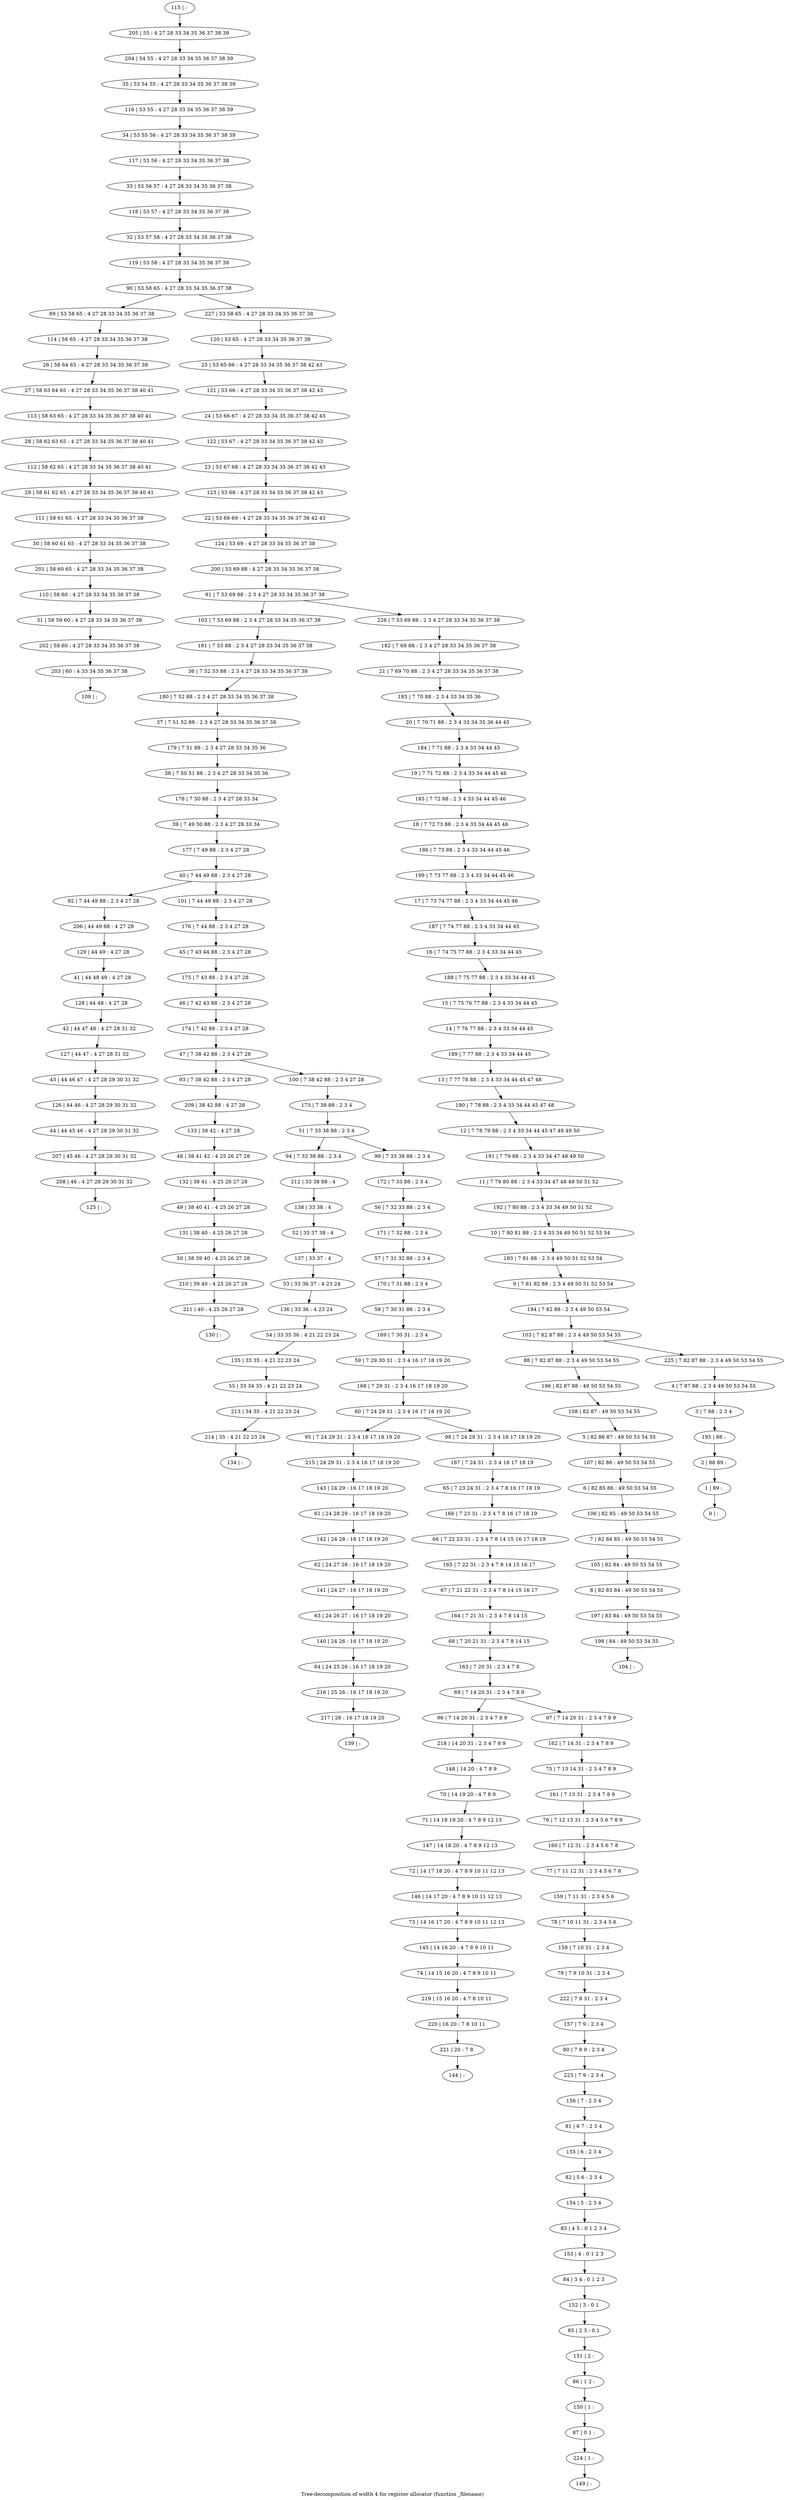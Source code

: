 digraph G {
graph [label="Tree-decomposition of width 4 for register allocator (function _filename)"]
0[label="0 | : "];
1[label="1 | 89 : "];
2[label="2 | 88 89 : "];
3[label="3 | 7 88 : 2 3 4 "];
4[label="4 | 7 87 88 : 2 3 4 49 50 53 54 55 "];
5[label="5 | 82 86 87 : 49 50 53 54 55 "];
6[label="6 | 82 85 86 : 49 50 53 54 55 "];
7[label="7 | 82 84 85 : 49 50 53 54 55 "];
8[label="8 | 82 83 84 : 49 50 53 54 55 "];
9[label="9 | 7 81 82 88 : 2 3 4 49 50 51 52 53 54 "];
10[label="10 | 7 80 81 88 : 2 3 4 33 34 49 50 51 52 53 54 "];
11[label="11 | 7 79 80 88 : 2 3 4 33 34 47 48 49 50 51 52 "];
12[label="12 | 7 78 79 88 : 2 3 4 33 34 44 45 47 48 49 50 "];
13[label="13 | 7 77 78 88 : 2 3 4 33 34 44 45 47 48 "];
14[label="14 | 7 76 77 88 : 2 3 4 33 34 44 45 "];
15[label="15 | 7 75 76 77 88 : 2 3 4 33 34 44 45 "];
16[label="16 | 7 74 75 77 88 : 2 3 4 33 34 44 45 "];
17[label="17 | 7 73 74 77 88 : 2 3 4 33 34 44 45 46 "];
18[label="18 | 7 72 73 88 : 2 3 4 33 34 44 45 46 "];
19[label="19 | 7 71 72 88 : 2 3 4 33 34 44 45 46 "];
20[label="20 | 7 70 71 88 : 2 3 4 33 34 35 36 44 45 "];
21[label="21 | 7 69 70 88 : 2 3 4 27 28 33 34 35 36 37 38 "];
22[label="22 | 53 68 69 : 4 27 28 33 34 35 36 37 38 42 43 "];
23[label="23 | 53 67 68 : 4 27 28 33 34 35 36 37 38 42 43 "];
24[label="24 | 53 66 67 : 4 27 28 33 34 35 36 37 38 42 43 "];
25[label="25 | 53 65 66 : 4 27 28 33 34 35 36 37 38 42 43 "];
26[label="26 | 58 64 65 : 4 27 28 33 34 35 36 37 38 "];
27[label="27 | 58 63 64 65 : 4 27 28 33 34 35 36 37 38 40 41 "];
28[label="28 | 58 62 63 65 : 4 27 28 33 34 35 36 37 38 40 41 "];
29[label="29 | 58 61 62 65 : 4 27 28 33 34 35 36 37 38 40 41 "];
30[label="30 | 58 60 61 65 : 4 27 28 33 34 35 36 37 38 "];
31[label="31 | 58 59 60 : 4 27 28 33 34 35 36 37 38 "];
32[label="32 | 53 57 58 : 4 27 28 33 34 35 36 37 38 "];
33[label="33 | 53 56 57 : 4 27 28 33 34 35 36 37 38 "];
34[label="34 | 53 55 56 : 4 27 28 33 34 35 36 37 38 39 "];
35[label="35 | 53 54 55 : 4 27 28 33 34 35 36 37 38 39 "];
36[label="36 | 7 52 53 88 : 2 3 4 27 28 33 34 35 36 37 38 "];
37[label="37 | 7 51 52 88 : 2 3 4 27 28 33 34 35 36 37 38 "];
38[label="38 | 7 50 51 88 : 2 3 4 27 28 33 34 35 36 "];
39[label="39 | 7 49 50 88 : 2 3 4 27 28 33 34 "];
40[label="40 | 7 44 49 88 : 2 3 4 27 28 "];
41[label="41 | 44 48 49 : 4 27 28 "];
42[label="42 | 44 47 48 : 4 27 28 31 32 "];
43[label="43 | 44 46 47 : 4 27 28 29 30 31 32 "];
44[label="44 | 44 45 46 : 4 27 28 29 30 31 32 "];
45[label="45 | 7 43 44 88 : 2 3 4 27 28 "];
46[label="46 | 7 42 43 88 : 2 3 4 27 28 "];
47[label="47 | 7 38 42 88 : 2 3 4 27 28 "];
48[label="48 | 38 41 42 : 4 25 26 27 28 "];
49[label="49 | 38 40 41 : 4 25 26 27 28 "];
50[label="50 | 38 39 40 : 4 25 26 27 28 "];
51[label="51 | 7 33 38 88 : 2 3 4 "];
52[label="52 | 33 37 38 : 4 "];
53[label="53 | 33 36 37 : 4 23 24 "];
54[label="54 | 33 35 36 : 4 21 22 23 24 "];
55[label="55 | 33 34 35 : 4 21 22 23 24 "];
56[label="56 | 7 32 33 88 : 2 3 4 "];
57[label="57 | 7 31 32 88 : 2 3 4 "];
58[label="58 | 7 30 31 88 : 2 3 4 "];
59[label="59 | 7 29 30 31 : 2 3 4 16 17 18 19 20 "];
60[label="60 | 7 24 29 31 : 2 3 4 16 17 18 19 20 "];
61[label="61 | 24 28 29 : 16 17 18 19 20 "];
62[label="62 | 24 27 28 : 16 17 18 19 20 "];
63[label="63 | 24 26 27 : 16 17 18 19 20 "];
64[label="64 | 24 25 26 : 16 17 18 19 20 "];
65[label="65 | 7 23 24 31 : 2 3 4 7 8 16 17 18 19 "];
66[label="66 | 7 22 23 31 : 2 3 4 7 8 14 15 16 17 18 19 "];
67[label="67 | 7 21 22 31 : 2 3 4 7 8 14 15 16 17 "];
68[label="68 | 7 20 21 31 : 2 3 4 7 8 14 15 "];
69[label="69 | 7 14 20 31 : 2 3 4 7 8 9 "];
70[label="70 | 14 19 20 : 4 7 8 9 "];
71[label="71 | 14 18 19 20 : 4 7 8 9 12 13 "];
72[label="72 | 14 17 18 20 : 4 7 8 9 10 11 12 13 "];
73[label="73 | 14 16 17 20 : 4 7 8 9 10 11 12 13 "];
74[label="74 | 14 15 16 20 : 4 7 8 9 10 11 "];
75[label="75 | 7 13 14 31 : 2 3 4 7 8 9 "];
76[label="76 | 7 12 13 31 : 2 3 4 5 6 7 8 9 "];
77[label="77 | 7 11 12 31 : 2 3 4 5 6 7 8 "];
78[label="78 | 7 10 11 31 : 2 3 4 5 6 "];
79[label="79 | 7 9 10 31 : 2 3 4 "];
80[label="80 | 7 8 9 : 2 3 4 "];
81[label="81 | 6 7 : 2 3 4 "];
82[label="82 | 5 6 : 2 3 4 "];
83[label="83 | 4 5 : 0 1 2 3 4 "];
84[label="84 | 3 4 : 0 1 2 3 "];
85[label="85 | 2 3 : 0 1 "];
86[label="86 | 1 2 : "];
87[label="87 | 0 1 : "];
88[label="88 | 7 82 87 88 : 2 3 4 49 50 53 54 55 "];
89[label="89 | 53 58 65 : 4 27 28 33 34 35 36 37 38 "];
90[label="90 | 53 58 65 : 4 27 28 33 34 35 36 37 38 "];
91[label="91 | 7 53 69 88 : 2 3 4 27 28 33 34 35 36 37 38 "];
92[label="92 | 7 44 49 88 : 2 3 4 27 28 "];
93[label="93 | 7 38 42 88 : 2 3 4 27 28 "];
94[label="94 | 7 33 38 88 : 2 3 4 "];
95[label="95 | 7 24 29 31 : 2 3 4 16 17 18 19 20 "];
96[label="96 | 7 14 20 31 : 2 3 4 7 8 9 "];
97[label="97 | 7 14 20 31 : 2 3 4 7 8 9 "];
98[label="98 | 7 24 29 31 : 2 3 4 16 17 18 19 20 "];
99[label="99 | 7 33 38 88 : 2 3 4 "];
100[label="100 | 7 38 42 88 : 2 3 4 27 28 "];
101[label="101 | 7 44 49 88 : 2 3 4 27 28 "];
102[label="102 | 7 53 69 88 : 2 3 4 27 28 33 34 35 36 37 38 "];
103[label="103 | 7 82 87 88 : 2 3 4 49 50 53 54 55 "];
104[label="104 | : "];
105[label="105 | 82 84 : 49 50 53 54 55 "];
106[label="106 | 82 85 : 49 50 53 54 55 "];
107[label="107 | 82 86 : 49 50 53 54 55 "];
108[label="108 | 82 87 : 49 50 53 54 55 "];
109[label="109 | : "];
110[label="110 | 58 60 : 4 27 28 33 34 35 36 37 38 "];
111[label="111 | 58 61 65 : 4 27 28 33 34 35 36 37 38 "];
112[label="112 | 58 62 65 : 4 27 28 33 34 35 36 37 38 40 41 "];
113[label="113 | 58 63 65 : 4 27 28 33 34 35 36 37 38 40 41 "];
114[label="114 | 58 65 : 4 27 28 33 34 35 36 37 38 "];
115[label="115 | : "];
116[label="116 | 53 55 : 4 27 28 33 34 35 36 37 38 39 "];
117[label="117 | 53 56 : 4 27 28 33 34 35 36 37 38 "];
118[label="118 | 53 57 : 4 27 28 33 34 35 36 37 38 "];
119[label="119 | 53 58 : 4 27 28 33 34 35 36 37 38 "];
120[label="120 | 53 65 : 4 27 28 33 34 35 36 37 38 "];
121[label="121 | 53 66 : 4 27 28 33 34 35 36 37 38 42 43 "];
122[label="122 | 53 67 : 4 27 28 33 34 35 36 37 38 42 43 "];
123[label="123 | 53 68 : 4 27 28 33 34 35 36 37 38 42 43 "];
124[label="124 | 53 69 : 4 27 28 33 34 35 36 37 38 "];
125[label="125 | : "];
126[label="126 | 44 46 : 4 27 28 29 30 31 32 "];
127[label="127 | 44 47 : 4 27 28 31 32 "];
128[label="128 | 44 48 : 4 27 28 "];
129[label="129 | 44 49 : 4 27 28 "];
130[label="130 | : "];
131[label="131 | 38 40 : 4 25 26 27 28 "];
132[label="132 | 38 41 : 4 25 26 27 28 "];
133[label="133 | 38 42 : 4 27 28 "];
134[label="134 | : "];
135[label="135 | 33 35 : 4 21 22 23 24 "];
136[label="136 | 33 36 : 4 23 24 "];
137[label="137 | 33 37 : 4 "];
138[label="138 | 33 38 : 4 "];
139[label="139 | : "];
140[label="140 | 24 26 : 16 17 18 19 20 "];
141[label="141 | 24 27 : 16 17 18 19 20 "];
142[label="142 | 24 28 : 16 17 18 19 20 "];
143[label="143 | 24 29 : 16 17 18 19 20 "];
144[label="144 | : "];
145[label="145 | 14 16 20 : 4 7 8 9 10 11 "];
146[label="146 | 14 17 20 : 4 7 8 9 10 11 12 13 "];
147[label="147 | 14 18 20 : 4 7 8 9 12 13 "];
148[label="148 | 14 20 : 4 7 8 9 "];
149[label="149 | : "];
150[label="150 | 1 : "];
151[label="151 | 2 : "];
152[label="152 | 3 : 0 1 "];
153[label="153 | 4 : 0 1 2 3 "];
154[label="154 | 5 : 2 3 4 "];
155[label="155 | 6 : 2 3 4 "];
156[label="156 | 7 : 2 3 4 "];
157[label="157 | 7 9 : 2 3 4 "];
158[label="158 | 7 10 31 : 2 3 4 "];
159[label="159 | 7 11 31 : 2 3 4 5 6 "];
160[label="160 | 7 12 31 : 2 3 4 5 6 7 8 "];
161[label="161 | 7 13 31 : 2 3 4 7 8 9 "];
162[label="162 | 7 14 31 : 2 3 4 7 8 9 "];
163[label="163 | 7 20 31 : 2 3 4 7 8 "];
164[label="164 | 7 21 31 : 2 3 4 7 8 14 15 "];
165[label="165 | 7 22 31 : 2 3 4 7 8 14 15 16 17 "];
166[label="166 | 7 23 31 : 2 3 4 7 8 16 17 18 19 "];
167[label="167 | 7 24 31 : 2 3 4 16 17 18 19 "];
168[label="168 | 7 29 31 : 2 3 4 16 17 18 19 20 "];
169[label="169 | 7 30 31 : 2 3 4 "];
170[label="170 | 7 31 88 : 2 3 4 "];
171[label="171 | 7 32 88 : 2 3 4 "];
172[label="172 | 7 33 88 : 2 3 4 "];
173[label="173 | 7 38 88 : 2 3 4 "];
174[label="174 | 7 42 88 : 2 3 4 27 28 "];
175[label="175 | 7 43 88 : 2 3 4 27 28 "];
176[label="176 | 7 44 88 : 2 3 4 27 28 "];
177[label="177 | 7 49 88 : 2 3 4 27 28 "];
178[label="178 | 7 50 88 : 2 3 4 27 28 33 34 "];
179[label="179 | 7 51 88 : 2 3 4 27 28 33 34 35 36 "];
180[label="180 | 7 52 88 : 2 3 4 27 28 33 34 35 36 37 38 "];
181[label="181 | 7 53 88 : 2 3 4 27 28 33 34 35 36 37 38 "];
182[label="182 | 7 69 88 : 2 3 4 27 28 33 34 35 36 37 38 "];
183[label="183 | 7 70 88 : 2 3 4 33 34 35 36 "];
184[label="184 | 7 71 88 : 2 3 4 33 34 44 45 "];
185[label="185 | 7 72 88 : 2 3 4 33 34 44 45 46 "];
186[label="186 | 7 73 88 : 2 3 4 33 34 44 45 46 "];
187[label="187 | 7 74 77 88 : 2 3 4 33 34 44 45 "];
188[label="188 | 7 75 77 88 : 2 3 4 33 34 44 45 "];
189[label="189 | 7 77 88 : 2 3 4 33 34 44 45 "];
190[label="190 | 7 78 88 : 2 3 4 33 34 44 45 47 48 "];
191[label="191 | 7 79 88 : 2 3 4 33 34 47 48 49 50 "];
192[label="192 | 7 80 88 : 2 3 4 33 34 49 50 51 52 "];
193[label="193 | 7 81 88 : 2 3 4 49 50 51 52 53 54 "];
194[label="194 | 7 82 88 : 2 3 4 49 50 53 54 "];
195[label="195 | 88 : "];
196[label="196 | 82 87 88 : 49 50 53 54 55 "];
197[label="197 | 83 84 : 49 50 53 54 55 "];
198[label="198 | 84 : 49 50 53 54 55 "];
199[label="199 | 7 73 77 88 : 2 3 4 33 34 44 45 46 "];
200[label="200 | 53 69 88 : 4 27 28 33 34 35 36 37 38 "];
201[label="201 | 58 60 65 : 4 27 28 33 34 35 36 37 38 "];
202[label="202 | 59 60 : 4 27 28 33 34 35 36 37 38 "];
203[label="203 | 60 : 4 33 34 35 36 37 38 "];
204[label="204 | 54 55 : 4 27 28 33 34 35 36 37 38 39 "];
205[label="205 | 55 : 4 27 28 33 34 35 36 37 38 39 "];
206[label="206 | 44 49 88 : 4 27 28 "];
207[label="207 | 45 46 : 4 27 28 29 30 31 32 "];
208[label="208 | 46 : 4 27 28 29 30 31 32 "];
209[label="209 | 38 42 88 : 4 27 28 "];
210[label="210 | 39 40 : 4 25 26 27 28 "];
211[label="211 | 40 : 4 25 26 27 28 "];
212[label="212 | 33 38 88 : 4 "];
213[label="213 | 34 35 : 4 21 22 23 24 "];
214[label="214 | 35 : 4 21 22 23 24 "];
215[label="215 | 24 29 31 : 2 3 4 16 17 18 19 20 "];
216[label="216 | 25 26 : 16 17 18 19 20 "];
217[label="217 | 26 : 16 17 18 19 20 "];
218[label="218 | 14 20 31 : 2 3 4 7 8 9 "];
219[label="219 | 15 16 20 : 4 7 8 10 11 "];
220[label="220 | 16 20 : 7 8 10 11 "];
221[label="221 | 20 : 7 8 "];
222[label="222 | 7 9 31 : 2 3 4 "];
223[label="223 | 7 9 : 2 3 4 "];
224[label="224 | 1 : "];
225[label="225 | 7 82 87 88 : 2 3 4 49 50 53 54 55 "];
226[label="226 | 7 53 69 88 : 2 3 4 27 28 33 34 35 36 37 38 "];
227[label="227 | 53 58 65 : 4 27 28 33 34 35 36 37 38 "];
26->27 ;
70->71 ;
40->92 ;
47->93 ;
51->94 ;
60->95 ;
69->96 ;
69->97 ;
60->98 ;
51->99 ;
47->100 ;
40->101 ;
105->8 ;
7->105 ;
106->7 ;
6->106 ;
107->6 ;
5->107 ;
108->5 ;
110->31 ;
111->30 ;
29->111 ;
112->29 ;
28->112 ;
113->28 ;
27->113 ;
114->26 ;
89->114 ;
126->44 ;
43->126 ;
127->43 ;
42->127 ;
128->42 ;
41->128 ;
129->41 ;
131->50 ;
49->131 ;
132->49 ;
48->132 ;
133->48 ;
135->55 ;
54->135 ;
136->54 ;
53->136 ;
137->53 ;
52->137 ;
138->52 ;
140->64 ;
63->140 ;
141->63 ;
62->141 ;
142->62 ;
61->142 ;
143->61 ;
145->74 ;
73->145 ;
146->73 ;
72->146 ;
147->72 ;
71->147 ;
148->70 ;
150->87 ;
86->150 ;
151->86 ;
85->151 ;
152->85 ;
84->152 ;
153->84 ;
83->153 ;
154->83 ;
82->154 ;
155->82 ;
81->155 ;
156->81 ;
157->80 ;
158->79 ;
78->158 ;
159->78 ;
77->159 ;
160->77 ;
76->160 ;
161->76 ;
75->161 ;
162->75 ;
97->162 ;
163->69 ;
68->163 ;
164->68 ;
67->164 ;
165->67 ;
66->165 ;
166->66 ;
65->166 ;
167->65 ;
98->167 ;
168->60 ;
59->168 ;
169->59 ;
58->169 ;
170->58 ;
57->170 ;
171->57 ;
56->171 ;
172->56 ;
99->172 ;
173->51 ;
100->173 ;
174->47 ;
46->174 ;
175->46 ;
45->175 ;
176->45 ;
101->176 ;
177->40 ;
39->177 ;
178->39 ;
38->178 ;
179->38 ;
37->179 ;
180->37 ;
36->180 ;
181->36 ;
102->181 ;
196->108 ;
88->196 ;
8->197 ;
198->104 ;
197->198 ;
201->110 ;
30->201 ;
31->202 ;
203->109 ;
202->203 ;
206->129 ;
92->206 ;
44->207 ;
208->125 ;
207->208 ;
209->133 ;
93->209 ;
50->210 ;
211->130 ;
210->211 ;
212->138 ;
94->212 ;
55->213 ;
214->134 ;
213->214 ;
215->143 ;
95->215 ;
64->216 ;
217->139 ;
216->217 ;
218->148 ;
96->218 ;
74->219 ;
219->220 ;
221->144 ;
220->221 ;
222->157 ;
79->222 ;
223->156 ;
80->223 ;
224->149 ;
87->224 ;
115->205 ;
205->204 ;
204->35 ;
35->116 ;
116->34 ;
34->117 ;
117->33 ;
33->118 ;
118->32 ;
32->119 ;
119->90 ;
120->25 ;
25->121 ;
121->24 ;
24->122 ;
122->23 ;
23->123 ;
123->22 ;
22->124 ;
124->200 ;
200->91 ;
182->21 ;
21->183 ;
183->20 ;
20->184 ;
184->19 ;
19->185 ;
185->18 ;
18->186 ;
186->199 ;
199->17 ;
17->187 ;
187->16 ;
16->188 ;
188->15 ;
15->14 ;
14->189 ;
189->13 ;
13->190 ;
190->12 ;
12->191 ;
191->11 ;
11->192 ;
192->10 ;
10->193 ;
193->9 ;
9->194 ;
194->103 ;
4->3 ;
3->195 ;
195->2 ;
2->1 ;
1->0 ;
225->4 ;
226->182 ;
227->120 ;
103->88 ;
103->225 ;
91->102 ;
91->226 ;
90->89 ;
90->227 ;
}

